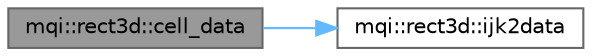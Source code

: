 digraph "mqi::rect3d::cell_data"
{
 // LATEX_PDF_SIZE
  bgcolor="transparent";
  edge [fontname=Helvetica,fontsize=10,labelfontname=Helvetica,labelfontsize=10];
  node [fontname=Helvetica,fontsize=10,shape=box,height=0.2,width=0.4];
  rankdir="LR";
  Node1 [id="Node000001",label="mqi::rect3d::cell_data",height=0.2,width=0.4,color="gray40", fillcolor="grey60", style="filled", fontcolor="black",tooltip="Retrieves the data values at the 8 corners of a specified grid cell."];
  Node1 -> Node2 [id="edge1_Node000001_Node000002",color="steelblue1",style="solid",tooltip=" "];
  Node2 [id="Node000002",label="mqi::rect3d::ijk2data",height=0.2,width=0.4,color="grey40", fillcolor="white", style="filled",URL="$classmqi_1_1rect3d.html#ade833480aaed54a34bf6ad2546b25caf",tooltip="Converts a 3D grid index {i, j, k} to a 1D flat array index."];
}

